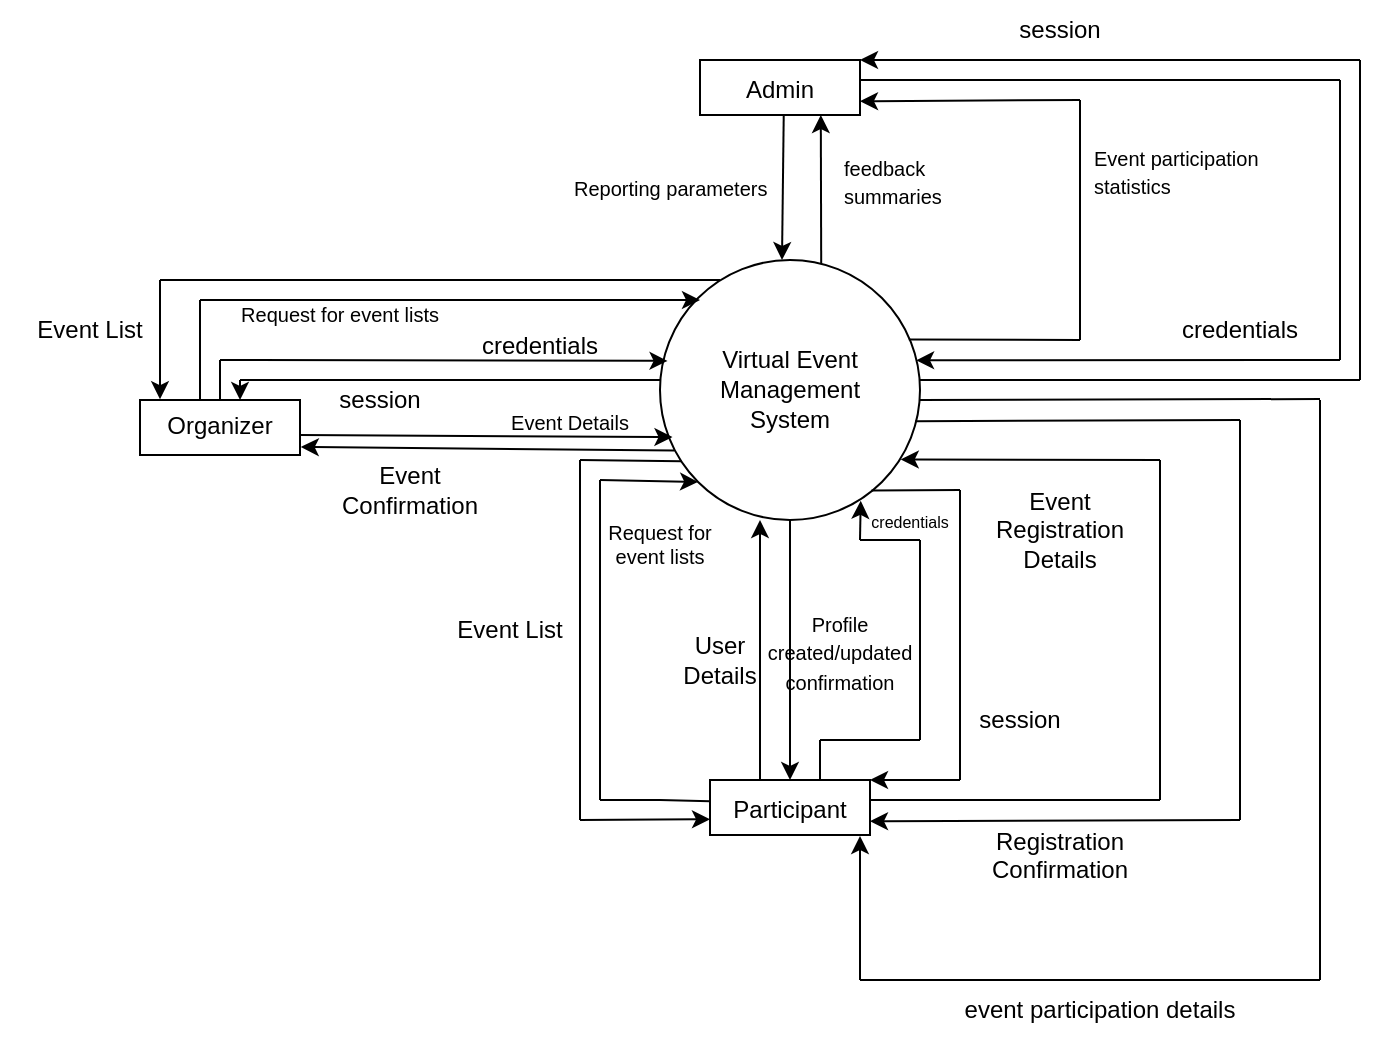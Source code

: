 <mxfile version="24.7.17" pages="2">
  <diagram name="Page-1" id="yUWiJsb1odWKn49dKLG9">
    <mxGraphModel dx="905" dy="597" grid="1" gridSize="10" guides="1" tooltips="1" connect="1" arrows="1" fold="1" page="1" pageScale="1" pageWidth="1100" pageHeight="850" math="0" shadow="0">
      <root>
        <mxCell id="0" />
        <mxCell id="1" parent="0" />
        <mxCell id="c58yYooRlup-3saje_W5-4" value="" style="group" parent="1" vertex="1" connectable="0">
          <mxGeometry x="460" y="240" width="130" height="130" as="geometry" />
        </mxCell>
        <mxCell id="c58yYooRlup-3saje_W5-1" value="&lt;br&gt;&lt;br&gt;&lt;br&gt;&lt;br&gt;&lt;br&gt;&lt;br&gt;&lt;br&gt;&lt;br&gt;&lt;br&gt;&lt;br&gt;&lt;br&gt;&lt;br&gt;&lt;br&gt;&lt;br&gt;&lt;br&gt;&lt;br&gt;&lt;br&gt;&lt;br&gt;&lt;p style=&quot;text-align:center&quot; align=&quot;center&quot; class=&quot;MsoNormal&quot;&gt;&lt;span style=&quot;mso-bidi-font-weight:&lt;br/&gt;normal&quot;&gt;&lt;font size=&quot;1&quot;&gt;&lt;span style=&quot;line-height: 115%; font-size: 12px;&quot; lang=&quot;EN&quot;&gt;&lt;br&gt;&lt;/span&gt;&lt;/font&gt;&lt;/span&gt;&lt;/p&gt;&lt;br&gt;&lt;br&gt;&lt;br&gt;&lt;br&gt;&lt;div&gt;&lt;br/&gt;&lt;/div&gt;" style="ellipse;whiteSpace=wrap;html=1;aspect=fixed;" parent="c58yYooRlup-3saje_W5-4" vertex="1">
          <mxGeometry width="130" height="130" as="geometry" />
        </mxCell>
        <mxCell id="c58yYooRlup-3saje_W5-2" value="&lt;span style=&quot;mso-bidi-font-weight:&lt;br/&gt;normal&quot;&gt;&lt;font size=&quot;1&quot;&gt;&lt;span style=&quot;line-height: 115%; font-size: 12px;&quot; lang=&quot;EN&quot;&gt;Virtual Event&lt;br&gt;Management System&lt;/span&gt;&lt;/font&gt;&lt;/span&gt;" style="text;html=1;align=center;verticalAlign=middle;whiteSpace=wrap;rounded=0;" parent="c58yYooRlup-3saje_W5-4" vertex="1">
          <mxGeometry x="35" y="50" width="60" height="30" as="geometry" />
        </mxCell>
        <mxCell id="78bFOjxCsefDvUHkpxz3-5" value="" style="endArrow=classic;html=1;rounded=0;entryX=0;entryY=1;entryDx=0;entryDy=0;" parent="c58yYooRlup-3saje_W5-4" target="c58yYooRlup-3saje_W5-1" edge="1">
          <mxGeometry width="50" height="50" relative="1" as="geometry">
            <mxPoint x="-30" y="110.03" as="sourcePoint" />
            <mxPoint x="9.23" y="110" as="targetPoint" />
          </mxGeometry>
        </mxCell>
        <mxCell id="J6RAhFslYg77qdTQGYrJ-154" value="" style="endArrow=none;html=1;rounded=0;" edge="1" parent="c58yYooRlup-3saje_W5-4">
          <mxGeometry width="50" height="50" relative="1" as="geometry">
            <mxPoint x="100" y="140" as="sourcePoint" />
            <mxPoint x="130" y="140" as="targetPoint" />
          </mxGeometry>
        </mxCell>
        <mxCell id="J6RAhFslYg77qdTQGYrJ-155" value="" style="endArrow=classic;html=1;rounded=0;entryX=0.772;entryY=0.926;entryDx=0;entryDy=0;entryPerimeter=0;" edge="1" parent="c58yYooRlup-3saje_W5-4" target="c58yYooRlup-3saje_W5-1">
          <mxGeometry width="50" height="50" relative="1" as="geometry">
            <mxPoint x="100" y="140" as="sourcePoint" />
            <mxPoint x="150" y="90" as="targetPoint" />
          </mxGeometry>
        </mxCell>
        <mxCell id="J6RAhFslYg77qdTQGYrJ-157" value="" style="endArrow=none;html=1;rounded=0;exitX=0.813;exitY=0.887;exitDx=0;exitDy=0;exitPerimeter=0;" edge="1" parent="c58yYooRlup-3saje_W5-4" source="c58yYooRlup-3saje_W5-1">
          <mxGeometry width="50" height="50" relative="1" as="geometry">
            <mxPoint x="120" y="114.88" as="sourcePoint" />
            <mxPoint x="150" y="115" as="targetPoint" />
          </mxGeometry>
        </mxCell>
        <mxCell id="c58yYooRlup-3saje_W5-8" value="" style="group" parent="1" vertex="1" connectable="0">
          <mxGeometry x="200" y="310" width="80" height="30" as="geometry" />
        </mxCell>
        <mxCell id="c58yYooRlup-3saje_W5-3" value="" style="rounded=0;whiteSpace=wrap;html=1;" parent="c58yYooRlup-3saje_W5-8" vertex="1">
          <mxGeometry width="80" height="27.5" as="geometry" />
        </mxCell>
        <mxCell id="c58yYooRlup-3saje_W5-7" value="&lt;div&gt;Organizer&lt;/div&gt;" style="text;html=1;align=center;verticalAlign=middle;whiteSpace=wrap;rounded=0;" parent="c58yYooRlup-3saje_W5-8" vertex="1">
          <mxGeometry x="10" y="-2.5" width="60" height="30" as="geometry" />
        </mxCell>
        <mxCell id="c58yYooRlup-3saje_W5-9" value="" style="group" parent="1" vertex="1" connectable="0">
          <mxGeometry x="480" y="140" width="80" height="30" as="geometry" />
        </mxCell>
        <mxCell id="c58yYooRlup-3saje_W5-10" value="" style="rounded=0;whiteSpace=wrap;html=1;" parent="c58yYooRlup-3saje_W5-9" vertex="1">
          <mxGeometry width="80" height="27.5" as="geometry" />
        </mxCell>
        <mxCell id="c58yYooRlup-3saje_W5-11" value="&lt;div&gt;Admin&lt;/div&gt;" style="text;html=1;align=center;verticalAlign=middle;whiteSpace=wrap;rounded=0;" parent="c58yYooRlup-3saje_W5-9" vertex="1">
          <mxGeometry x="10" width="60" height="30" as="geometry" />
        </mxCell>
        <mxCell id="c58yYooRlup-3saje_W5-12" value="" style="group" parent="1" vertex="1" connectable="0">
          <mxGeometry x="485" y="500" width="80" height="30" as="geometry" />
        </mxCell>
        <mxCell id="c58yYooRlup-3saje_W5-13" value="" style="rounded=0;whiteSpace=wrap;html=1;" parent="c58yYooRlup-3saje_W5-12" vertex="1">
          <mxGeometry width="80" height="27.5" as="geometry" />
        </mxCell>
        <mxCell id="c58yYooRlup-3saje_W5-14" value="&lt;div&gt;Participant&lt;/div&gt;" style="text;html=1;align=center;verticalAlign=middle;whiteSpace=wrap;rounded=0;" parent="c58yYooRlup-3saje_W5-12" vertex="1">
          <mxGeometry x="10" width="60" height="30" as="geometry" />
        </mxCell>
        <mxCell id="c58yYooRlup-3saje_W5-18" value="&lt;font style=&quot;font-size: 10px;&quot;&gt;Profile created/updated confirmation&lt;/font&gt;" style="text;html=1;align=center;verticalAlign=middle;whiteSpace=wrap;rounded=0;direction=west;flipV=1;flipH=1;" parent="1" vertex="1">
          <mxGeometry x="520" y="425" width="60" height="22.5" as="geometry" />
        </mxCell>
        <mxCell id="c58yYooRlup-3saje_W5-19" value="&lt;div&gt;User Details&lt;/div&gt;" style="text;html=1;align=center;verticalAlign=middle;whiteSpace=wrap;rounded=0;" parent="1" vertex="1">
          <mxGeometry x="460" y="425" width="60" height="30" as="geometry" />
        </mxCell>
        <mxCell id="c58yYooRlup-3saje_W5-20" value="" style="endArrow=classic;html=1;rounded=0;exitX=0.5;exitY=0;exitDx=0;exitDy=0;" parent="1" edge="1">
          <mxGeometry width="50" height="50" relative="1" as="geometry">
            <mxPoint x="510" y="500" as="sourcePoint" />
            <mxPoint x="510" y="370" as="targetPoint" />
          </mxGeometry>
        </mxCell>
        <mxCell id="c58yYooRlup-3saje_W5-22" value="" style="endArrow=classic;html=1;rounded=0;entryX=0.048;entryY=0.681;entryDx=0;entryDy=0;entryPerimeter=0;" parent="1" edge="1" target="c58yYooRlup-3saje_W5-1">
          <mxGeometry width="50" height="50" relative="1" as="geometry">
            <mxPoint x="280" y="327.5" as="sourcePoint" />
            <mxPoint x="460" y="327.5" as="targetPoint" />
          </mxGeometry>
        </mxCell>
        <mxCell id="c58yYooRlup-3saje_W5-24" value="&lt;font style=&quot;font-size: 10px;&quot;&gt;Event Details&lt;/font&gt;" style="text;html=1;align=center;verticalAlign=middle;whiteSpace=wrap;rounded=0;" parent="1" vertex="1">
          <mxGeometry x="370" y="310" width="90" height="22.5" as="geometry" />
        </mxCell>
        <mxCell id="c58yYooRlup-3saje_W5-25" value="" style="endArrow=classic;html=1;rounded=0;exitX=0.056;exitY=0.733;exitDx=0;exitDy=0;exitPerimeter=0;entryX=1.005;entryY=0.854;entryDx=0;entryDy=0;entryPerimeter=0;" parent="1" source="c58yYooRlup-3saje_W5-1" edge="1" target="c58yYooRlup-3saje_W5-3">
          <mxGeometry width="50" height="50" relative="1" as="geometry">
            <mxPoint x="465.72" y="329.15" as="sourcePoint" />
            <mxPoint x="280" y="327.5" as="targetPoint" />
          </mxGeometry>
        </mxCell>
        <mxCell id="c58yYooRlup-3saje_W5-26" value="Event Confirmation" style="text;html=1;align=center;verticalAlign=middle;whiteSpace=wrap;rounded=0;" parent="1" vertex="1">
          <mxGeometry x="290" y="340" width="90" height="30" as="geometry" />
        </mxCell>
        <mxCell id="c58yYooRlup-3saje_W5-27" value="" style="endArrow=classic;html=1;rounded=0;exitX=0.5;exitY=1;exitDx=0;exitDy=0;entryX=0.5;entryY=0;entryDx=0;entryDy=0;" parent="1" source="c58yYooRlup-3saje_W5-1" target="c58yYooRlup-3saje_W5-14" edge="1">
          <mxGeometry width="50" height="50" relative="1" as="geometry">
            <mxPoint x="530" y="440" as="sourcePoint" />
            <mxPoint x="580" y="390" as="targetPoint" />
          </mxGeometry>
        </mxCell>
        <mxCell id="c58yYooRlup-3saje_W5-32" value="" style="endArrow=none;html=1;rounded=0;" parent="1" edge="1">
          <mxGeometry width="50" height="50" relative="1" as="geometry">
            <mxPoint x="565" y="510" as="sourcePoint" />
            <mxPoint x="710" y="510" as="targetPoint" />
          </mxGeometry>
        </mxCell>
        <mxCell id="c58yYooRlup-3saje_W5-33" value="" style="endArrow=none;html=1;rounded=0;" parent="1" edge="1">
          <mxGeometry width="50" height="50" relative="1" as="geometry">
            <mxPoint x="710" y="510" as="sourcePoint" />
            <mxPoint x="710" y="340" as="targetPoint" />
          </mxGeometry>
        </mxCell>
        <mxCell id="c58yYooRlup-3saje_W5-34" value="" style="endArrow=classic;html=1;rounded=0;entryX=0.926;entryY=0.767;entryDx=0;entryDy=0;entryPerimeter=0;" parent="1" target="c58yYooRlup-3saje_W5-1" edge="1">
          <mxGeometry width="50" height="50" relative="1" as="geometry">
            <mxPoint x="710" y="340" as="sourcePoint" />
            <mxPoint x="760" y="290" as="targetPoint" />
          </mxGeometry>
        </mxCell>
        <mxCell id="c58yYooRlup-3saje_W5-35" value="Event Registration Details" style="text;html=1;align=center;verticalAlign=middle;whiteSpace=wrap;rounded=0;" parent="1" vertex="1">
          <mxGeometry x="630" y="360" width="60" height="30" as="geometry" />
        </mxCell>
        <mxCell id="c58yYooRlup-3saje_W5-40" value="" style="group" parent="1" vertex="1" connectable="0">
          <mxGeometry x="750" y="320" height="200" as="geometry" />
        </mxCell>
        <mxCell id="c58yYooRlup-3saje_W5-37" value="" style="endArrow=none;html=1;rounded=0;exitX=0.982;exitY=0.62;exitDx=0;exitDy=0;exitPerimeter=0;" parent="c58yYooRlup-3saje_W5-40" source="c58yYooRlup-3saje_W5-1" edge="1">
          <mxGeometry width="50" height="50" relative="1" as="geometry">
            <mxPoint x="-160" as="sourcePoint" />
            <mxPoint as="targetPoint" />
          </mxGeometry>
        </mxCell>
        <mxCell id="c58yYooRlup-3saje_W5-38" value="" style="endArrow=none;html=1;rounded=0;" parent="c58yYooRlup-3saje_W5-40" edge="1">
          <mxGeometry width="50" height="50" relative="1" as="geometry">
            <mxPoint as="sourcePoint" />
            <mxPoint y="200" as="targetPoint" />
          </mxGeometry>
        </mxCell>
        <mxCell id="c58yYooRlup-3saje_W5-39" value="" style="endArrow=classic;html=1;rounded=0;entryX=1;entryY=0.75;entryDx=0;entryDy=0;" parent="c58yYooRlup-3saje_W5-40" target="c58yYooRlup-3saje_W5-13" edge="1">
          <mxGeometry width="50" height="50" relative="1" as="geometry">
            <mxPoint y="200" as="sourcePoint" />
            <mxPoint x="50" y="150" as="targetPoint" />
          </mxGeometry>
        </mxCell>
        <mxCell id="c58yYooRlup-3saje_W5-41" value="&lt;div&gt;Registration Confirmation&lt;/div&gt;&lt;div&gt;&lt;br&gt;&lt;/div&gt;" style="text;html=1;align=center;verticalAlign=middle;whiteSpace=wrap;rounded=0;" parent="1" vertex="1">
          <mxGeometry x="630" y="530" width="60" height="30" as="geometry" />
        </mxCell>
        <mxCell id="c58yYooRlup-3saje_W5-43" value="" style="endArrow=none;html=1;rounded=0;exitX=0.982;exitY=0.62;exitDx=0;exitDy=0;exitPerimeter=0;" parent="1" edge="1">
          <mxGeometry width="50" height="50" relative="1" as="geometry">
            <mxPoint x="590" y="310" as="sourcePoint" />
            <mxPoint x="790" y="309.5" as="targetPoint" />
          </mxGeometry>
        </mxCell>
        <mxCell id="c58yYooRlup-3saje_W5-44" value="" style="endArrow=none;html=1;rounded=0;" parent="1" edge="1">
          <mxGeometry width="50" height="50" relative="1" as="geometry">
            <mxPoint x="790" y="600" as="sourcePoint" />
            <mxPoint x="790" y="310" as="targetPoint" />
          </mxGeometry>
        </mxCell>
        <mxCell id="c58yYooRlup-3saje_W5-45" value="" style="endArrow=none;html=1;rounded=0;" parent="1" edge="1">
          <mxGeometry width="50" height="50" relative="1" as="geometry">
            <mxPoint x="560" y="600" as="sourcePoint" />
            <mxPoint x="790" y="600" as="targetPoint" />
          </mxGeometry>
        </mxCell>
        <mxCell id="c58yYooRlup-3saje_W5-47" value="" style="endArrow=classic;html=1;rounded=0;" parent="1" edge="1">
          <mxGeometry width="50" height="50" relative="1" as="geometry">
            <mxPoint x="560" y="600" as="sourcePoint" />
            <mxPoint x="560" y="528" as="targetPoint" />
          </mxGeometry>
        </mxCell>
        <mxCell id="c58yYooRlup-3saje_W5-51" value="event participation details" style="text;html=1;align=center;verticalAlign=middle;whiteSpace=wrap;rounded=0;" parent="1" vertex="1">
          <mxGeometry x="610" y="600" width="140" height="30" as="geometry" />
        </mxCell>
        <mxCell id="c58yYooRlup-3saje_W5-53" value="&lt;font style=&quot;font-size: 10px;&quot;&gt;&lt;span lang=&quot;EN&quot; style=&quot;line-height: 115%;&quot;&gt;Reporting parameters &lt;/span&gt;&lt;/font&gt;" style="text;whiteSpace=wrap;html=1;" parent="1" vertex="1">
          <mxGeometry x="415" y="190" width="110" height="30" as="geometry" />
        </mxCell>
        <mxCell id="c58yYooRlup-3saje_W5-56" value="&lt;font style=&quot;font-size: 10px;&quot;&gt;&lt;span lang=&quot;EN&quot; style=&quot;line-height: 115%;&quot;&gt;feedback summaries&lt;/span&gt;&lt;/font&gt;" style="text;whiteSpace=wrap;html=1;" parent="1" vertex="1">
          <mxGeometry x="550" y="180" width="70" height="50" as="geometry" />
        </mxCell>
        <mxCell id="c58yYooRlup-3saje_W5-59" value="" style="endArrow=classic;html=1;rounded=0;exitX=0.531;exitY=0.932;exitDx=0;exitDy=0;exitPerimeter=0;" parent="1" source="c58yYooRlup-3saje_W5-11" edge="1">
          <mxGeometry width="50" height="50" relative="1" as="geometry">
            <mxPoint x="560" y="200" as="sourcePoint" />
            <mxPoint x="521" y="240" as="targetPoint" />
          </mxGeometry>
        </mxCell>
        <mxCell id="c58yYooRlup-3saje_W5-61" value="" style="endArrow=classic;html=1;rounded=0;entryX=0.84;entryY=0.918;entryDx=0;entryDy=0;entryPerimeter=0;exitX=0.62;exitY=0.014;exitDx=0;exitDy=0;exitPerimeter=0;" parent="1" source="c58yYooRlup-3saje_W5-1" target="c58yYooRlup-3saje_W5-11" edge="1">
          <mxGeometry width="50" height="50" relative="1" as="geometry">
            <mxPoint x="540" y="240" as="sourcePoint" />
            <mxPoint x="540" y="170" as="targetPoint" />
          </mxGeometry>
        </mxCell>
        <mxCell id="c58yYooRlup-3saje_W5-67" value="&lt;font style=&quot;font-size: 10px;&quot;&gt;&lt;span lang=&quot;EN&quot; style=&quot;line-height: 115%;&quot;&gt;Event participation&lt;br&gt;statistics&lt;/span&gt;&lt;/font&gt;" style="text;whiteSpace=wrap;html=1;" parent="1" vertex="1">
          <mxGeometry x="675" y="175" width="85" height="35" as="geometry" />
        </mxCell>
        <mxCell id="JJB0s_iBs2IypwbjsGVL-1" value="" style="group" parent="1" connectable="0" vertex="1">
          <mxGeometry x="670" y="160" height="120" as="geometry" />
        </mxCell>
        <mxCell id="c58yYooRlup-3saje_W5-65" value="" style="endArrow=none;html=1;rounded=0;" parent="JJB0s_iBs2IypwbjsGVL-1" edge="1">
          <mxGeometry width="50" height="50" relative="1" as="geometry">
            <mxPoint y="120" as="sourcePoint" />
            <mxPoint as="targetPoint" />
          </mxGeometry>
        </mxCell>
        <mxCell id="5Npem4B_wxZrPuZL4UlF-2" value="" style="endArrow=none;html=1;rounded=0;exitX=0.957;exitY=0.306;exitDx=0;exitDy=0;exitPerimeter=0;" parent="JJB0s_iBs2IypwbjsGVL-1" source="c58yYooRlup-3saje_W5-1" edge="1">
          <mxGeometry width="50" height="50" relative="1" as="geometry">
            <mxPoint x="-60" y="140" as="sourcePoint" />
            <mxPoint y="120" as="targetPoint" />
          </mxGeometry>
        </mxCell>
        <mxCell id="5Npem4B_wxZrPuZL4UlF-3" value="" style="endArrow=classic;html=1;rounded=0;entryX=1;entryY=0.75;entryDx=0;entryDy=0;" parent="JJB0s_iBs2IypwbjsGVL-1" target="c58yYooRlup-3saje_W5-10" edge="1">
          <mxGeometry width="50" height="50" relative="1" as="geometry">
            <mxPoint as="sourcePoint" />
            <mxPoint x="50" y="-50" as="targetPoint" />
          </mxGeometry>
        </mxCell>
        <mxCell id="iX_OGlHxTPo9EbYRn8sV-2" value="&lt;div style=&quot;font-size: 10px;&quot;&gt;Request for event lists&lt;/div&gt;&lt;div&gt;&lt;br&gt;&lt;/div&gt;" style="text;html=1;align=center;verticalAlign=middle;whiteSpace=wrap;rounded=0;" parent="1" vertex="1">
          <mxGeometry x="230" y="252.5" width="140" height="45" as="geometry" />
        </mxCell>
        <mxCell id="iX_OGlHxTPo9EbYRn8sV-3" value="" style="endArrow=none;html=1;rounded=0;" parent="1" edge="1">
          <mxGeometry width="50" height="50" relative="1" as="geometry">
            <mxPoint x="230" y="310" as="sourcePoint" />
            <mxPoint x="230" y="260" as="targetPoint" />
          </mxGeometry>
        </mxCell>
        <mxCell id="iX_OGlHxTPo9EbYRn8sV-4" value="" style="endArrow=classic;html=1;rounded=0;" parent="1" edge="1">
          <mxGeometry width="50" height="50" relative="1" as="geometry">
            <mxPoint x="230" y="260" as="sourcePoint" />
            <mxPoint x="480" y="260" as="targetPoint" />
          </mxGeometry>
        </mxCell>
        <mxCell id="iX_OGlHxTPo9EbYRn8sV-7" value="" style="endArrow=none;html=1;rounded=0;" parent="1" edge="1">
          <mxGeometry width="50" height="50" relative="1" as="geometry">
            <mxPoint x="210" y="250" as="sourcePoint" />
            <mxPoint x="490" y="250" as="targetPoint" />
          </mxGeometry>
        </mxCell>
        <mxCell id="iX_OGlHxTPo9EbYRn8sV-8" value="" style="endArrow=classic;html=1;rounded=0;entryX=0.125;entryY=-0.015;entryDx=0;entryDy=0;entryPerimeter=0;" parent="1" target="c58yYooRlup-3saje_W5-3" edge="1">
          <mxGeometry width="50" height="50" relative="1" as="geometry">
            <mxPoint x="210" y="250" as="sourcePoint" />
            <mxPoint x="260" y="200" as="targetPoint" />
          </mxGeometry>
        </mxCell>
        <mxCell id="EmX9LABOGlH5GblBXsLG-1" value="Event List" style="text;html=1;align=center;verticalAlign=middle;whiteSpace=wrap;rounded=0;" parent="1" vertex="1">
          <mxGeometry x="130" y="260" width="90" height="30" as="geometry" />
        </mxCell>
        <mxCell id="78bFOjxCsefDvUHkpxz3-1" value="" style="endArrow=none;html=1;rounded=0;entryX=0;entryY=0.75;entryDx=0;entryDy=0;" parent="1" edge="1">
          <mxGeometry width="50" height="50" relative="1" as="geometry">
            <mxPoint x="430" y="510" as="sourcePoint" />
            <mxPoint x="485" y="510.625" as="targetPoint" />
            <Array as="points">
              <mxPoint x="460" y="510" />
            </Array>
          </mxGeometry>
        </mxCell>
        <mxCell id="78bFOjxCsefDvUHkpxz3-4" value="" style="endArrow=none;html=1;rounded=0;" parent="1" edge="1">
          <mxGeometry width="50" height="50" relative="1" as="geometry">
            <mxPoint x="430" y="510" as="sourcePoint" />
            <mxPoint x="430" y="350" as="targetPoint" />
          </mxGeometry>
        </mxCell>
        <mxCell id="78bFOjxCsefDvUHkpxz3-6" value="&lt;div style=&quot;font-size: 10px;&quot;&gt;&lt;font style=&quot;font-size: 10px;&quot;&gt;Request for event lists&lt;/font&gt;&lt;/div&gt;&lt;div style=&quot;font-size: 10px;&quot;&gt;&lt;font style=&quot;font-size: 10px;&quot;&gt;&lt;br&gt;&lt;/font&gt;&lt;/div&gt;" style="text;html=1;align=center;verticalAlign=middle;whiteSpace=wrap;rounded=0;" parent="1" vertex="1">
          <mxGeometry x="420" y="360" width="80" height="55" as="geometry" />
        </mxCell>
        <mxCell id="78bFOjxCsefDvUHkpxz3-9" value="" style="endArrow=classic;html=1;rounded=0;entryX=0;entryY=0.75;entryDx=0;entryDy=0;" parent="1" edge="1">
          <mxGeometry width="50" height="50" relative="1" as="geometry">
            <mxPoint x="420" y="520" as="sourcePoint" />
            <mxPoint x="485" y="519.625" as="targetPoint" />
          </mxGeometry>
        </mxCell>
        <mxCell id="78bFOjxCsefDvUHkpxz3-10" value="" style="endArrow=none;html=1;rounded=0;" parent="1" edge="1">
          <mxGeometry width="50" height="50" relative="1" as="geometry">
            <mxPoint x="420" y="520" as="sourcePoint" />
            <mxPoint x="420" y="340" as="targetPoint" />
          </mxGeometry>
        </mxCell>
        <mxCell id="78bFOjxCsefDvUHkpxz3-12" value="" style="endArrow=none;html=1;rounded=0;entryX=0.083;entryY=0.774;entryDx=0;entryDy=0;entryPerimeter=0;" parent="1" target="c58yYooRlup-3saje_W5-1" edge="1">
          <mxGeometry width="50" height="50" relative="1" as="geometry">
            <mxPoint x="420" y="340" as="sourcePoint" />
            <mxPoint x="470" y="310" as="targetPoint" />
          </mxGeometry>
        </mxCell>
        <mxCell id="78bFOjxCsefDvUHkpxz3-13" value="Event List" style="text;html=1;align=center;verticalAlign=middle;whiteSpace=wrap;rounded=0;" parent="1" vertex="1">
          <mxGeometry x="340" y="410" width="90" height="30" as="geometry" />
        </mxCell>
        <mxCell id="J6RAhFslYg77qdTQGYrJ-1" value="" style="endArrow=none;html=1;rounded=0;" edge="1" parent="1">
          <mxGeometry width="50" height="50" relative="1" as="geometry">
            <mxPoint x="560" y="150" as="sourcePoint" />
            <mxPoint x="800" y="150" as="targetPoint" />
          </mxGeometry>
        </mxCell>
        <mxCell id="J6RAhFslYg77qdTQGYrJ-2" value="" style="endArrow=none;html=1;rounded=0;" edge="1" parent="1">
          <mxGeometry width="50" height="50" relative="1" as="geometry">
            <mxPoint x="800" y="290" as="sourcePoint" />
            <mxPoint x="800" y="150" as="targetPoint" />
          </mxGeometry>
        </mxCell>
        <mxCell id="J6RAhFslYg77qdTQGYrJ-3" value="" style="endArrow=classic;html=1;rounded=0;entryX=0.985;entryY=0.386;entryDx=0;entryDy=0;entryPerimeter=0;" edge="1" parent="1" target="c58yYooRlup-3saje_W5-1">
          <mxGeometry width="50" height="50" relative="1" as="geometry">
            <mxPoint x="800" y="290" as="sourcePoint" />
            <mxPoint x="770" y="260" as="targetPoint" />
          </mxGeometry>
        </mxCell>
        <mxCell id="J6RAhFslYg77qdTQGYrJ-134" value="credentials" style="text;html=1;align=center;verticalAlign=middle;whiteSpace=wrap;rounded=0;" vertex="1" parent="1">
          <mxGeometry x="720" y="260" width="60" height="30" as="geometry" />
        </mxCell>
        <mxCell id="J6RAhFslYg77qdTQGYrJ-135" value="" style="endArrow=none;html=1;rounded=0;" edge="1" parent="1">
          <mxGeometry width="50" height="50" relative="1" as="geometry">
            <mxPoint x="590" y="300" as="sourcePoint" />
            <mxPoint x="810" y="300" as="targetPoint" />
          </mxGeometry>
        </mxCell>
        <mxCell id="J6RAhFslYg77qdTQGYrJ-136" value="" style="endArrow=none;html=1;rounded=0;" edge="1" parent="1">
          <mxGeometry width="50" height="50" relative="1" as="geometry">
            <mxPoint x="810" y="300" as="sourcePoint" />
            <mxPoint x="810" y="140" as="targetPoint" />
          </mxGeometry>
        </mxCell>
        <mxCell id="J6RAhFslYg77qdTQGYrJ-137" value="" style="endArrow=classic;html=1;rounded=0;entryX=1;entryY=0;entryDx=0;entryDy=0;" edge="1" parent="1" target="c58yYooRlup-3saje_W5-10">
          <mxGeometry width="50" height="50" relative="1" as="geometry">
            <mxPoint x="810" y="140" as="sourcePoint" />
            <mxPoint x="860" y="90" as="targetPoint" />
          </mxGeometry>
        </mxCell>
        <mxCell id="J6RAhFslYg77qdTQGYrJ-138" value="session" style="text;html=1;align=center;verticalAlign=middle;whiteSpace=wrap;rounded=0;" vertex="1" parent="1">
          <mxGeometry x="630" y="110" width="60" height="30" as="geometry" />
        </mxCell>
        <mxCell id="J6RAhFslYg77qdTQGYrJ-141" value="" style="endArrow=none;html=1;rounded=0;" edge="1" parent="1">
          <mxGeometry width="50" height="50" relative="1" as="geometry">
            <mxPoint x="240" y="310" as="sourcePoint" />
            <mxPoint x="240" y="290" as="targetPoint" />
          </mxGeometry>
        </mxCell>
        <mxCell id="J6RAhFslYg77qdTQGYrJ-142" value="" style="endArrow=classic;html=1;rounded=0;entryX=0.029;entryY=0.388;entryDx=0;entryDy=0;entryPerimeter=0;" edge="1" parent="1" target="c58yYooRlup-3saje_W5-1">
          <mxGeometry width="50" height="50" relative="1" as="geometry">
            <mxPoint x="240" y="290" as="sourcePoint" />
            <mxPoint x="460" y="290" as="targetPoint" />
          </mxGeometry>
        </mxCell>
        <mxCell id="J6RAhFslYg77qdTQGYrJ-144" value="" style="endArrow=none;html=1;rounded=0;entryX=0;entryY=0.462;entryDx=0;entryDy=0;entryPerimeter=0;" edge="1" parent="1" target="c58yYooRlup-3saje_W5-1">
          <mxGeometry width="50" height="50" relative="1" as="geometry">
            <mxPoint x="250" y="300" as="sourcePoint" />
            <mxPoint x="440" y="290" as="targetPoint" />
            <Array as="points">
              <mxPoint x="400" y="300" />
            </Array>
          </mxGeometry>
        </mxCell>
        <mxCell id="J6RAhFslYg77qdTQGYrJ-146" value="" style="endArrow=classic;html=1;rounded=0;entryX=0.667;entryY=0.083;entryDx=0;entryDy=0;entryPerimeter=0;" edge="1" parent="1" target="c58yYooRlup-3saje_W5-7">
          <mxGeometry width="50" height="50" relative="1" as="geometry">
            <mxPoint x="250" y="300" as="sourcePoint" />
            <mxPoint x="300" y="250" as="targetPoint" />
          </mxGeometry>
        </mxCell>
        <mxCell id="J6RAhFslYg77qdTQGYrJ-147" value="session" style="text;html=1;align=center;verticalAlign=middle;whiteSpace=wrap;rounded=0;" vertex="1" parent="1">
          <mxGeometry x="290" y="300" width="60" height="20" as="geometry" />
        </mxCell>
        <mxCell id="J6RAhFslYg77qdTQGYrJ-149" value="credentials" style="text;html=1;align=center;verticalAlign=middle;whiteSpace=wrap;rounded=0;" vertex="1" parent="1">
          <mxGeometry x="370" y="267.5" width="60" height="30" as="geometry" />
        </mxCell>
        <mxCell id="J6RAhFslYg77qdTQGYrJ-150" value="" style="endArrow=none;html=1;rounded=0;" edge="1" parent="1">
          <mxGeometry width="50" height="50" relative="1" as="geometry">
            <mxPoint x="540" y="500" as="sourcePoint" />
            <mxPoint x="540" y="480" as="targetPoint" />
          </mxGeometry>
        </mxCell>
        <mxCell id="J6RAhFslYg77qdTQGYrJ-151" value="" style="endArrow=none;html=1;rounded=0;" edge="1" parent="1">
          <mxGeometry width="50" height="50" relative="1" as="geometry">
            <mxPoint x="540" y="480" as="sourcePoint" />
            <mxPoint x="590" y="480" as="targetPoint" />
          </mxGeometry>
        </mxCell>
        <mxCell id="J6RAhFslYg77qdTQGYrJ-153" value="" style="endArrow=none;html=1;rounded=0;" edge="1" parent="1">
          <mxGeometry width="50" height="50" relative="1" as="geometry">
            <mxPoint x="590" y="480" as="sourcePoint" />
            <mxPoint x="590" y="380" as="targetPoint" />
          </mxGeometry>
        </mxCell>
        <mxCell id="J6RAhFslYg77qdTQGYrJ-156" value="&lt;font style=&quot;font-size: 8px;&quot;&gt;credentials&lt;/font&gt;" style="text;html=1;align=center;verticalAlign=middle;whiteSpace=wrap;rounded=0;" vertex="1" parent="1">
          <mxGeometry x="560" y="360" width="50" height="20" as="geometry" />
        </mxCell>
        <mxCell id="J6RAhFslYg77qdTQGYrJ-160" value="" style="endArrow=none;html=1;rounded=0;" edge="1" parent="1">
          <mxGeometry width="50" height="50" relative="1" as="geometry">
            <mxPoint x="610" y="500" as="sourcePoint" />
            <mxPoint x="610" y="355" as="targetPoint" />
          </mxGeometry>
        </mxCell>
        <mxCell id="J6RAhFslYg77qdTQGYrJ-161" value="" style="endArrow=classic;html=1;rounded=0;entryX=1;entryY=0;entryDx=0;entryDy=0;" edge="1" parent="1" target="c58yYooRlup-3saje_W5-13">
          <mxGeometry width="50" height="50" relative="1" as="geometry">
            <mxPoint x="610" y="500" as="sourcePoint" />
            <mxPoint x="660" y="450" as="targetPoint" />
          </mxGeometry>
        </mxCell>
        <mxCell id="J6RAhFslYg77qdTQGYrJ-162" value="session" style="text;html=1;align=center;verticalAlign=middle;whiteSpace=wrap;rounded=0;" vertex="1" parent="1">
          <mxGeometry x="610" y="455" width="60" height="30" as="geometry" />
        </mxCell>
      </root>
    </mxGraphModel>
  </diagram>
  <diagram id="4g-uIBbXyLv83esqWf2T" name="Page-2">
    <mxGraphModel dx="2291" dy="785" grid="1" gridSize="10" guides="1" tooltips="1" connect="1" arrows="1" fold="1" page="1" pageScale="1" pageWidth="1100" pageHeight="850" math="0" shadow="0">
      <root>
        <mxCell id="0" />
        <mxCell id="1" parent="0" />
        <mxCell id="McF7rYx9Hz_RNk4GY4Bs-130" value="" style="group" connectable="0" vertex="1" parent="1">
          <mxGeometry x="40" y="340" width="80" height="30" as="geometry" />
        </mxCell>
        <mxCell id="McF7rYx9Hz_RNk4GY4Bs-131" value="" style="rounded=0;whiteSpace=wrap;html=1;" vertex="1" parent="McF7rYx9Hz_RNk4GY4Bs-130">
          <mxGeometry width="80" height="27.5" as="geometry" />
        </mxCell>
        <mxCell id="McF7rYx9Hz_RNk4GY4Bs-132" value="&lt;div&gt;Organizer&lt;/div&gt;" style="text;html=1;align=center;verticalAlign=middle;whiteSpace=wrap;rounded=0;" vertex="1" parent="McF7rYx9Hz_RNk4GY4Bs-130">
          <mxGeometry x="10" width="60" height="30" as="geometry" />
        </mxCell>
        <mxCell id="McF7rYx9Hz_RNk4GY4Bs-133" value="" style="group" connectable="0" vertex="1" parent="1">
          <mxGeometry x="495" y="600.5" width="80" height="30" as="geometry" />
        </mxCell>
        <mxCell id="McF7rYx9Hz_RNk4GY4Bs-134" value="" style="rounded=0;whiteSpace=wrap;html=1;" vertex="1" parent="McF7rYx9Hz_RNk4GY4Bs-133">
          <mxGeometry width="80" height="27.5" as="geometry" />
        </mxCell>
        <mxCell id="McF7rYx9Hz_RNk4GY4Bs-135" value="&lt;div&gt;Participant&lt;/div&gt;" style="text;html=1;align=center;verticalAlign=middle;whiteSpace=wrap;rounded=0;" vertex="1" parent="McF7rYx9Hz_RNk4GY4Bs-133">
          <mxGeometry x="10" width="60" height="30" as="geometry" />
        </mxCell>
        <mxCell id="McF7rYx9Hz_RNk4GY4Bs-136" value="&lt;font style=&quot;font-size: 10px;&quot;&gt;Profile created/updated confirmation&lt;/font&gt;" style="text;html=1;align=center;verticalAlign=middle;whiteSpace=wrap;rounded=0;" vertex="1" parent="1">
          <mxGeometry x="540" y="525.5" width="80" height="30" as="geometry" />
        </mxCell>
        <mxCell id="McF7rYx9Hz_RNk4GY4Bs-137" value="&lt;div&gt;User Details&lt;/div&gt;" style="text;html=1;align=center;verticalAlign=middle;whiteSpace=wrap;rounded=0;" vertex="1" parent="1">
          <mxGeometry x="450" y="525.5" width="60" height="30" as="geometry" />
        </mxCell>
        <mxCell id="McF7rYx9Hz_RNk4GY4Bs-138" value="" style="endArrow=classic;html=1;rounded=0;exitX=0.5;exitY=0;exitDx=0;exitDy=0;" edge="1" parent="1">
          <mxGeometry width="50" height="50" relative="1" as="geometry">
            <mxPoint x="520" y="600.5" as="sourcePoint" />
            <mxPoint x="520" y="470.5" as="targetPoint" />
          </mxGeometry>
        </mxCell>
        <mxCell id="McF7rYx9Hz_RNk4GY4Bs-139" value="" style="endArrow=classic;html=1;rounded=0;" edge="1" parent="1">
          <mxGeometry width="50" height="50" relative="1" as="geometry">
            <mxPoint x="120" y="350" as="sourcePoint" />
            <mxPoint x="300" y="350" as="targetPoint" />
          </mxGeometry>
        </mxCell>
        <mxCell id="McF7rYx9Hz_RNk4GY4Bs-140" value="Event Details" style="text;html=1;align=center;verticalAlign=middle;whiteSpace=wrap;rounded=0;" vertex="1" parent="1">
          <mxGeometry x="170" y="310" width="90" height="30" as="geometry" />
        </mxCell>
        <mxCell id="McF7rYx9Hz_RNk4GY4Bs-141" value="" style="endArrow=classic;html=1;rounded=0;exitX=0.023;exitY=0.567;exitDx=0;exitDy=0;exitPerimeter=0;" edge="1" parent="1" source="McF7rYx9Hz_RNk4GY4Bs-159">
          <mxGeometry width="50" height="50" relative="1" as="geometry">
            <mxPoint x="200" y="360" as="sourcePoint" />
            <mxPoint x="120" y="360" as="targetPoint" />
          </mxGeometry>
        </mxCell>
        <mxCell id="McF7rYx9Hz_RNk4GY4Bs-142" value="Event Confirmation" style="text;html=1;align=center;verticalAlign=middle;whiteSpace=wrap;rounded=0;" vertex="1" parent="1">
          <mxGeometry x="170" y="370" width="90" height="30" as="geometry" />
        </mxCell>
        <mxCell id="McF7rYx9Hz_RNk4GY4Bs-143" value="" style="endArrow=classic;html=1;rounded=0;exitX=0.5;exitY=1;exitDx=0;exitDy=0;entryX=0.5;entryY=0;entryDx=0;entryDy=0;" edge="1" parent="1" target="McF7rYx9Hz_RNk4GY4Bs-135">
          <mxGeometry width="50" height="50" relative="1" as="geometry">
            <mxPoint x="535" y="470.5" as="sourcePoint" />
            <mxPoint x="590" y="490.5" as="targetPoint" />
          </mxGeometry>
        </mxCell>
        <mxCell id="McF7rYx9Hz_RNk4GY4Bs-144" value="" style="endArrow=none;html=1;rounded=0;" edge="1" parent="1">
          <mxGeometry width="50" height="50" relative="1" as="geometry">
            <mxPoint x="575" y="610.5" as="sourcePoint" />
            <mxPoint x="720" y="610.5" as="targetPoint" />
          </mxGeometry>
        </mxCell>
        <mxCell id="McF7rYx9Hz_RNk4GY4Bs-145" value="" style="endArrow=none;html=1;rounded=0;" edge="1" parent="1">
          <mxGeometry width="50" height="50" relative="1" as="geometry">
            <mxPoint x="720" y="610.5" as="sourcePoint" />
            <mxPoint x="720" y="440.5" as="targetPoint" />
          </mxGeometry>
        </mxCell>
        <mxCell id="McF7rYx9Hz_RNk4GY4Bs-146" value="" style="endArrow=classic;html=1;rounded=0;" edge="1" parent="1">
          <mxGeometry width="50" height="50" relative="1" as="geometry">
            <mxPoint x="720" y="440.5" as="sourcePoint" />
            <mxPoint x="690" y="440" as="targetPoint" />
          </mxGeometry>
        </mxCell>
        <mxCell id="McF7rYx9Hz_RNk4GY4Bs-147" value="Event Registration Details" style="text;html=1;align=center;verticalAlign=middle;whiteSpace=wrap;rounded=0;" vertex="1" parent="1">
          <mxGeometry x="650" y="495.5" width="60" height="30" as="geometry" />
        </mxCell>
        <mxCell id="McF7rYx9Hz_RNk4GY4Bs-148" value="" style="group" connectable="0" vertex="1" parent="1">
          <mxGeometry x="770" y="430" height="190.5" as="geometry" />
        </mxCell>
        <mxCell id="McF7rYx9Hz_RNk4GY4Bs-149" value="" style="endArrow=none;html=1;rounded=0;exitX=1;exitY=0.5;exitDx=0;exitDy=0;" edge="1" parent="McF7rYx9Hz_RNk4GY4Bs-148" source="McF7rYx9Hz_RNk4GY4Bs-181">
          <mxGeometry width="50" height="50" relative="1" as="geometry">
            <mxPoint x="-30" y="0.476" as="sourcePoint" />
            <mxPoint as="targetPoint" />
          </mxGeometry>
        </mxCell>
        <mxCell id="McF7rYx9Hz_RNk4GY4Bs-150" value="" style="endArrow=none;html=1;rounded=0;" edge="1" parent="McF7rYx9Hz_RNk4GY4Bs-148">
          <mxGeometry width="50" height="50" relative="1" as="geometry">
            <mxPoint as="sourcePoint" />
            <mxPoint y="190.5" as="targetPoint" />
          </mxGeometry>
        </mxCell>
        <mxCell id="McF7rYx9Hz_RNk4GY4Bs-151" value="" style="endArrow=classic;html=1;rounded=0;entryX=1;entryY=0.75;entryDx=0;entryDy=0;" edge="1" parent="McF7rYx9Hz_RNk4GY4Bs-148" target="McF7rYx9Hz_RNk4GY4Bs-134">
          <mxGeometry width="50" height="50" relative="1" as="geometry">
            <mxPoint y="190.5" as="sourcePoint" />
            <mxPoint x="50" y="142.875" as="targetPoint" />
          </mxGeometry>
        </mxCell>
        <mxCell id="McF7rYx9Hz_RNk4GY4Bs-152" value="&lt;div&gt;Registration Confirmation&lt;/div&gt;&lt;div&gt;&lt;br&gt;&lt;/div&gt;" style="text;html=1;align=center;verticalAlign=middle;whiteSpace=wrap;rounded=0;" vertex="1" parent="1">
          <mxGeometry x="640" y="630.5" width="60" height="30" as="geometry" />
        </mxCell>
        <mxCell id="McF7rYx9Hz_RNk4GY4Bs-153" value="" style="endArrow=none;html=1;rounded=0;exitX=0.92;exitY=0.248;exitDx=0;exitDy=0;exitPerimeter=0;" edge="1" parent="1" source="McF7rYx9Hz_RNk4GY4Bs-181">
          <mxGeometry width="50" height="50" relative="1" as="geometry">
            <mxPoint x="730" y="410" as="sourcePoint" />
            <mxPoint x="800" y="410" as="targetPoint" />
          </mxGeometry>
        </mxCell>
        <mxCell id="McF7rYx9Hz_RNk4GY4Bs-154" value="" style="endArrow=none;html=1;rounded=0;" edge="1" parent="1">
          <mxGeometry width="50" height="50" relative="1" as="geometry">
            <mxPoint x="800" y="700.5" as="sourcePoint" />
            <mxPoint x="800" y="410.5" as="targetPoint" />
          </mxGeometry>
        </mxCell>
        <mxCell id="McF7rYx9Hz_RNk4GY4Bs-155" value="" style="endArrow=none;html=1;rounded=0;" edge="1" parent="1">
          <mxGeometry width="50" height="50" relative="1" as="geometry">
            <mxPoint x="570" y="700.5" as="sourcePoint" />
            <mxPoint x="800" y="700.5" as="targetPoint" />
          </mxGeometry>
        </mxCell>
        <mxCell id="McF7rYx9Hz_RNk4GY4Bs-156" value="" style="endArrow=classic;html=1;rounded=0;" edge="1" parent="1">
          <mxGeometry width="50" height="50" relative="1" as="geometry">
            <mxPoint x="570" y="700.5" as="sourcePoint" />
            <mxPoint x="570" y="628.5" as="targetPoint" />
          </mxGeometry>
        </mxCell>
        <mxCell id="McF7rYx9Hz_RNk4GY4Bs-157" value="event participation details" style="text;html=1;align=center;verticalAlign=middle;whiteSpace=wrap;rounded=0;" vertex="1" parent="1">
          <mxGeometry x="617.5" y="710.5" width="180" height="30" as="geometry" />
        </mxCell>
        <mxCell id="McF7rYx9Hz_RNk4GY4Bs-158" value="" style="group" connectable="0" vertex="1" parent="1">
          <mxGeometry x="300" y="315" width="80" height="80" as="geometry" />
        </mxCell>
        <mxCell id="McF7rYx9Hz_RNk4GY4Bs-159" value="Event Creation" style="ellipse;whiteSpace=wrap;html=1;aspect=fixed;" vertex="1" parent="McF7rYx9Hz_RNk4GY4Bs-158">
          <mxGeometry width="80" height="80" as="geometry" />
        </mxCell>
        <mxCell id="McF7rYx9Hz_RNk4GY4Bs-160" value="" style="endArrow=none;html=1;rounded=0;exitX=0.109;exitY=0.185;exitDx=0;exitDy=0;exitPerimeter=0;entryX=0.894;entryY=0.188;entryDx=0;entryDy=0;entryPerimeter=0;" edge="1" parent="McF7rYx9Hz_RNk4GY4Bs-158" source="McF7rYx9Hz_RNk4GY4Bs-159" target="McF7rYx9Hz_RNk4GY4Bs-159">
          <mxGeometry width="50" height="50" relative="1" as="geometry">
            <mxPoint x="10" y="15" as="sourcePoint" />
            <mxPoint x="70" y="15" as="targetPoint" />
          </mxGeometry>
        </mxCell>
        <mxCell id="McF7rYx9Hz_RNk4GY4Bs-161" value="" style="endArrow=none;html=1;rounded=0;entryX=0.5;entryY=1;entryDx=0;entryDy=0;" edge="1" parent="1" target="McF7rYx9Hz_RNk4GY4Bs-159">
          <mxGeometry width="50" height="50" relative="1" as="geometry">
            <mxPoint x="340" y="570" as="sourcePoint" />
            <mxPoint x="340" y="400" as="targetPoint" />
          </mxGeometry>
        </mxCell>
        <mxCell id="McF7rYx9Hz_RNk4GY4Bs-162" value="" style="endArrow=none;html=1;rounded=0;" edge="1" parent="1">
          <mxGeometry width="50" height="50" relative="1" as="geometry">
            <mxPoint x="240" y="570" as="sourcePoint" />
            <mxPoint x="340" y="570" as="targetPoint" />
          </mxGeometry>
        </mxCell>
        <mxCell id="McF7rYx9Hz_RNk4GY4Bs-163" value="" style="endArrow=classic;html=1;rounded=0;entryX=0.837;entryY=0.013;entryDx=0;entryDy=0;entryPerimeter=0;" edge="1" parent="1" target="McF7rYx9Hz_RNk4GY4Bs-171">
          <mxGeometry width="50" height="50" relative="1" as="geometry">
            <mxPoint x="240" y="570" as="sourcePoint" />
            <mxPoint x="290" y="520" as="targetPoint" />
          </mxGeometry>
        </mxCell>
        <mxCell id="McF7rYx9Hz_RNk4GY4Bs-164" value="Event Details" style="text;html=1;align=center;verticalAlign=middle;whiteSpace=wrap;rounded=0;" vertex="1" parent="1">
          <mxGeometry x="240" y="450" width="90" height="30" as="geometry" />
        </mxCell>
        <mxCell id="McF7rYx9Hz_RNk4GY4Bs-165" value="" style="group" connectable="0" vertex="1" parent="1">
          <mxGeometry x="490" y="390" width="80" height="80" as="geometry" />
        </mxCell>
        <mxCell id="McF7rYx9Hz_RNk4GY4Bs-166" value="User Profile Management" style="ellipse;whiteSpace=wrap;html=1;aspect=fixed;" vertex="1" parent="McF7rYx9Hz_RNk4GY4Bs-165">
          <mxGeometry width="80" height="80" as="geometry" />
        </mxCell>
        <mxCell id="McF7rYx9Hz_RNk4GY4Bs-167" value="" style="endArrow=none;html=1;rounded=0;exitX=0.109;exitY=0.185;exitDx=0;exitDy=0;exitPerimeter=0;entryX=0.894;entryY=0.188;entryDx=0;entryDy=0;entryPerimeter=0;" edge="1" parent="McF7rYx9Hz_RNk4GY4Bs-165" source="McF7rYx9Hz_RNk4GY4Bs-166" target="McF7rYx9Hz_RNk4GY4Bs-166">
          <mxGeometry width="50" height="50" relative="1" as="geometry">
            <mxPoint x="10" y="15" as="sourcePoint" />
            <mxPoint x="70" y="15" as="targetPoint" />
          </mxGeometry>
        </mxCell>
        <mxCell id="McF7rYx9Hz_RNk4GY4Bs-168" value="" style="group" connectable="0" vertex="1" parent="1">
          <mxGeometry x="170" y="600" width="100" height="30" as="geometry" />
        </mxCell>
        <mxCell id="McF7rYx9Hz_RNk4GY4Bs-169" value="" style="endArrow=none;html=1;rounded=0;" edge="1" parent="McF7rYx9Hz_RNk4GY4Bs-168">
          <mxGeometry width="50" height="50" relative="1" as="geometry">
            <mxPoint as="sourcePoint" />
            <mxPoint x="100" as="targetPoint" />
          </mxGeometry>
        </mxCell>
        <mxCell id="McF7rYx9Hz_RNk4GY4Bs-170" value="" style="endArrow=none;html=1;rounded=0;" edge="1" parent="McF7rYx9Hz_RNk4GY4Bs-168">
          <mxGeometry width="50" height="50" relative="1" as="geometry">
            <mxPoint y="30" as="sourcePoint" />
            <mxPoint x="100" y="30" as="targetPoint" />
          </mxGeometry>
        </mxCell>
        <mxCell id="McF7rYx9Hz_RNk4GY4Bs-171" value="Events" style="text;html=1;align=center;verticalAlign=middle;resizable=0;points=[];autosize=1;strokeColor=none;fillColor=none;" vertex="1" parent="McF7rYx9Hz_RNk4GY4Bs-168">
          <mxGeometry x="20" width="60" height="30" as="geometry" />
        </mxCell>
        <mxCell id="McF7rYx9Hz_RNk4GY4Bs-172" value="" style="group" connectable="0" vertex="1" parent="1">
          <mxGeometry x="280" y="140" width="100" height="30" as="geometry" />
        </mxCell>
        <mxCell id="McF7rYx9Hz_RNk4GY4Bs-173" value="" style="endArrow=none;html=1;rounded=0;" edge="1" parent="McF7rYx9Hz_RNk4GY4Bs-172">
          <mxGeometry width="50" height="50" relative="1" as="geometry">
            <mxPoint as="sourcePoint" />
            <mxPoint x="100" as="targetPoint" />
          </mxGeometry>
        </mxCell>
        <mxCell id="McF7rYx9Hz_RNk4GY4Bs-174" value="" style="endArrow=none;html=1;rounded=0;" edge="1" parent="McF7rYx9Hz_RNk4GY4Bs-172">
          <mxGeometry width="50" height="50" relative="1" as="geometry">
            <mxPoint y="30" as="sourcePoint" />
            <mxPoint x="100" y="30" as="targetPoint" />
          </mxGeometry>
        </mxCell>
        <mxCell id="McF7rYx9Hz_RNk4GY4Bs-175" value="Users" style="text;html=1;align=center;verticalAlign=middle;resizable=0;points=[];autosize=1;strokeColor=none;fillColor=none;" vertex="1" parent="McF7rYx9Hz_RNk4GY4Bs-172">
          <mxGeometry x="25" width="50" height="30" as="geometry" />
        </mxCell>
        <mxCell id="McF7rYx9Hz_RNk4GY4Bs-176" value="" style="endArrow=classic;html=1;rounded=0;entryX=0.469;entryY=0.995;entryDx=0;entryDy=0;entryPerimeter=0;" edge="1" parent="1" target="McF7rYx9Hz_RNk4GY4Bs-175">
          <mxGeometry width="50" height="50" relative="1" as="geometry">
            <mxPoint x="330" y="280" as="sourcePoint" />
            <mxPoint x="360" y="180" as="targetPoint" />
          </mxGeometry>
        </mxCell>
        <mxCell id="McF7rYx9Hz_RNk4GY4Bs-177" value="" style="endArrow=none;html=1;rounded=0;" edge="1" parent="1">
          <mxGeometry width="50" height="50" relative="1" as="geometry">
            <mxPoint x="330" y="280" as="sourcePoint" />
            <mxPoint x="510" y="280" as="targetPoint" />
          </mxGeometry>
        </mxCell>
        <mxCell id="McF7rYx9Hz_RNk4GY4Bs-178" value="" style="endArrow=none;html=1;rounded=0;exitX=0.253;exitY=0.077;exitDx=0;exitDy=0;exitPerimeter=0;" edge="1" parent="1" source="McF7rYx9Hz_RNk4GY4Bs-166">
          <mxGeometry width="50" height="50" relative="1" as="geometry">
            <mxPoint x="470" y="360" as="sourcePoint" />
            <mxPoint x="510" y="280" as="targetPoint" />
          </mxGeometry>
        </mxCell>
        <mxCell id="McF7rYx9Hz_RNk4GY4Bs-179" value="&lt;div&gt;User Details&lt;/div&gt;" style="text;html=1;align=center;verticalAlign=middle;whiteSpace=wrap;rounded=0;" vertex="1" parent="1">
          <mxGeometry x="430" y="300" width="60" height="30" as="geometry" />
        </mxCell>
        <mxCell id="McF7rYx9Hz_RNk4GY4Bs-180" value="" style="group" connectable="0" vertex="1" parent="1">
          <mxGeometry x="610" y="390" width="80" height="80" as="geometry" />
        </mxCell>
        <mxCell id="McF7rYx9Hz_RNk4GY4Bs-181" value="Event Registration" style="ellipse;whiteSpace=wrap;html=1;aspect=fixed;" vertex="1" parent="McF7rYx9Hz_RNk4GY4Bs-180">
          <mxGeometry width="80" height="80" as="geometry" />
        </mxCell>
        <mxCell id="McF7rYx9Hz_RNk4GY4Bs-182" value="" style="endArrow=none;html=1;rounded=0;exitX=0.109;exitY=0.185;exitDx=0;exitDy=0;exitPerimeter=0;entryX=0.894;entryY=0.188;entryDx=0;entryDy=0;entryPerimeter=0;" edge="1" parent="McF7rYx9Hz_RNk4GY4Bs-180" source="McF7rYx9Hz_RNk4GY4Bs-181" target="McF7rYx9Hz_RNk4GY4Bs-181">
          <mxGeometry width="50" height="50" relative="1" as="geometry">
            <mxPoint x="10" y="15" as="sourcePoint" />
            <mxPoint x="70" y="15" as="targetPoint" />
          </mxGeometry>
        </mxCell>
        <mxCell id="McF7rYx9Hz_RNk4GY4Bs-183" value="" style="endArrow=none;html=1;rounded=0;" edge="1" parent="1">
          <mxGeometry width="50" height="50" relative="1" as="geometry">
            <mxPoint x="920" y="340" as="sourcePoint" />
            <mxPoint x="650" y="340" as="targetPoint" />
          </mxGeometry>
        </mxCell>
        <mxCell id="McF7rYx9Hz_RNk4GY4Bs-184" value="" style="endArrow=none;html=1;rounded=0;" edge="1" parent="1">
          <mxGeometry width="50" height="50" relative="1" as="geometry">
            <mxPoint x="650" y="390" as="sourcePoint" />
            <mxPoint x="650" y="340" as="targetPoint" />
          </mxGeometry>
        </mxCell>
        <mxCell id="McF7rYx9Hz_RNk4GY4Bs-185" value="" style="endArrow=classic;html=1;rounded=0;" edge="1" parent="1">
          <mxGeometry width="50" height="50" relative="1" as="geometry">
            <mxPoint x="920" y="340" as="sourcePoint" />
            <mxPoint x="920" y="280" as="targetPoint" />
          </mxGeometry>
        </mxCell>
        <mxCell id="McF7rYx9Hz_RNk4GY4Bs-186" value="" style="group" connectable="0" vertex="1" parent="1">
          <mxGeometry x="839.997" y="250" width="170.003" height="30" as="geometry" />
        </mxCell>
        <mxCell id="McF7rYx9Hz_RNk4GY4Bs-187" value="" style="endArrow=none;html=1;rounded=0;" edge="1" parent="McF7rYx9Hz_RNk4GY4Bs-186">
          <mxGeometry width="50" height="50" relative="1" as="geometry">
            <mxPoint x="0.003" as="sourcePoint" />
            <mxPoint x="170.003" as="targetPoint" />
          </mxGeometry>
        </mxCell>
        <mxCell id="McF7rYx9Hz_RNk4GY4Bs-188" value="" style="endArrow=none;html=1;rounded=0;" edge="1" parent="McF7rYx9Hz_RNk4GY4Bs-186">
          <mxGeometry width="50" height="50" relative="1" as="geometry">
            <mxPoint x="0.003" y="30" as="sourcePoint" />
            <mxPoint x="170.003" y="30" as="targetPoint" />
          </mxGeometry>
        </mxCell>
        <mxCell id="McF7rYx9Hz_RNk4GY4Bs-189" value="Registered Event Details" style="text;html=1;align=center;verticalAlign=middle;resizable=0;points=[];autosize=1;strokeColor=none;fillColor=none;" vertex="1" parent="McF7rYx9Hz_RNk4GY4Bs-186">
          <mxGeometry width="160" height="30" as="geometry" />
        </mxCell>
        <mxCell id="McF7rYx9Hz_RNk4GY4Bs-190" value="" style="group" connectable="0" vertex="1" parent="1">
          <mxGeometry x="572.5" y="40" width="80" height="30" as="geometry" />
        </mxCell>
        <mxCell id="McF7rYx9Hz_RNk4GY4Bs-191" value="" style="rounded=0;whiteSpace=wrap;html=1;" vertex="1" parent="McF7rYx9Hz_RNk4GY4Bs-190">
          <mxGeometry width="80" height="27.5" as="geometry" />
        </mxCell>
        <mxCell id="McF7rYx9Hz_RNk4GY4Bs-192" value="&lt;div&gt;Admin&lt;/div&gt;" style="text;html=1;align=center;verticalAlign=middle;whiteSpace=wrap;rounded=0;" vertex="1" parent="McF7rYx9Hz_RNk4GY4Bs-190">
          <mxGeometry x="10" width="60" height="30" as="geometry" />
        </mxCell>
        <mxCell id="McF7rYx9Hz_RNk4GY4Bs-193" value="&lt;font style=&quot;font-size: 10px;&quot;&gt;&lt;span lang=&quot;EN&quot; style=&quot;line-height: 115%;&quot;&gt;Reporting parameters &lt;/span&gt;&lt;/font&gt;" style="text;whiteSpace=wrap;html=1;" vertex="1" parent="1">
          <mxGeometry x="507.5" y="90" width="110" height="30" as="geometry" />
        </mxCell>
        <mxCell id="McF7rYx9Hz_RNk4GY4Bs-194" value="&lt;font style=&quot;font-size: 10px;&quot;&gt;&lt;span lang=&quot;EN&quot; style=&quot;line-height: 115%;&quot;&gt;feedback summaries&lt;/span&gt;&lt;/font&gt;" style="text;whiteSpace=wrap;html=1;" vertex="1" parent="1">
          <mxGeometry x="642.5" y="80" width="70" height="50" as="geometry" />
        </mxCell>
        <mxCell id="McF7rYx9Hz_RNk4GY4Bs-195" value="" style="endArrow=classic;html=1;rounded=0;exitX=0.531;exitY=0.932;exitDx=0;exitDy=0;exitPerimeter=0;entryX=0.423;entryY=0.015;entryDx=0;entryDy=0;entryPerimeter=0;" edge="1" parent="1" source="McF7rYx9Hz_RNk4GY4Bs-192" target="McF7rYx9Hz_RNk4GY4Bs-203">
          <mxGeometry width="50" height="50" relative="1" as="geometry">
            <mxPoint x="652.5" y="100" as="sourcePoint" />
            <mxPoint x="613.5" y="140" as="targetPoint" />
          </mxGeometry>
        </mxCell>
        <mxCell id="McF7rYx9Hz_RNk4GY4Bs-196" value="" style="endArrow=classic;html=1;rounded=0;entryX=0.84;entryY=0.918;entryDx=0;entryDy=0;entryPerimeter=0;exitX=0.667;exitY=0.045;exitDx=0;exitDy=0;exitPerimeter=0;" edge="1" parent="1" source="McF7rYx9Hz_RNk4GY4Bs-203" target="McF7rYx9Hz_RNk4GY4Bs-192">
          <mxGeometry width="50" height="50" relative="1" as="geometry">
            <mxPoint x="633.5" y="142" as="sourcePoint" />
            <mxPoint x="632.5" y="70" as="targetPoint" />
          </mxGeometry>
        </mxCell>
        <mxCell id="McF7rYx9Hz_RNk4GY4Bs-197" value="&lt;font style=&quot;font-size: 10px;&quot;&gt;&lt;span lang=&quot;EN&quot; style=&quot;line-height: 115%;&quot;&gt;Event participation&lt;br&gt;statistics&lt;/span&gt;&lt;/font&gt;" style="text;whiteSpace=wrap;html=1;" vertex="1" parent="1">
          <mxGeometry x="767.5" y="75" width="85" height="35" as="geometry" />
        </mxCell>
        <mxCell id="McF7rYx9Hz_RNk4GY4Bs-198" value="" style="group" connectable="0" vertex="1" parent="1">
          <mxGeometry x="762.5" y="60" height="120" as="geometry" />
        </mxCell>
        <mxCell id="McF7rYx9Hz_RNk4GY4Bs-199" value="" style="endArrow=none;html=1;rounded=0;" edge="1" parent="McF7rYx9Hz_RNk4GY4Bs-198">
          <mxGeometry width="50" height="50" relative="1" as="geometry">
            <mxPoint y="120" as="sourcePoint" />
            <mxPoint as="targetPoint" />
          </mxGeometry>
        </mxCell>
        <mxCell id="McF7rYx9Hz_RNk4GY4Bs-200" value="" style="endArrow=none;html=1;rounded=0;exitX=0.956;exitY=0.263;exitDx=0;exitDy=0;exitPerimeter=0;" edge="1" parent="McF7rYx9Hz_RNk4GY4Bs-198" source="McF7rYx9Hz_RNk4GY4Bs-203">
          <mxGeometry width="50" height="50" relative="1" as="geometry">
            <mxPoint x="-62.5" y="120" as="sourcePoint" />
            <mxPoint y="120" as="targetPoint" />
          </mxGeometry>
        </mxCell>
        <mxCell id="McF7rYx9Hz_RNk4GY4Bs-201" value="" style="endArrow=classic;html=1;rounded=0;entryX=1;entryY=0.75;entryDx=0;entryDy=0;" edge="1" parent="McF7rYx9Hz_RNk4GY4Bs-198" target="McF7rYx9Hz_RNk4GY4Bs-191">
          <mxGeometry width="50" height="50" relative="1" as="geometry">
            <mxPoint as="sourcePoint" />
            <mxPoint x="50" y="-50" as="targetPoint" />
          </mxGeometry>
        </mxCell>
        <mxCell id="McF7rYx9Hz_RNk4GY4Bs-202" value="" style="group" connectable="0" vertex="1" parent="1">
          <mxGeometry x="580" y="160" width="80" height="80" as="geometry" />
        </mxCell>
        <mxCell id="McF7rYx9Hz_RNk4GY4Bs-203" value="&lt;font style=&quot;font-size: 11px;&quot;&gt;Report/Feedback Management&lt;/font&gt;" style="ellipse;whiteSpace=wrap;html=1;aspect=fixed;" vertex="1" parent="McF7rYx9Hz_RNk4GY4Bs-202">
          <mxGeometry width="80" height="80" as="geometry" />
        </mxCell>
        <mxCell id="McF7rYx9Hz_RNk4GY4Bs-204" value="" style="endArrow=none;html=1;rounded=0;exitX=0.109;exitY=0.185;exitDx=0;exitDy=0;exitPerimeter=0;entryX=0.894;entryY=0.188;entryDx=0;entryDy=0;entryPerimeter=0;" edge="1" parent="McF7rYx9Hz_RNk4GY4Bs-202" source="McF7rYx9Hz_RNk4GY4Bs-203" target="McF7rYx9Hz_RNk4GY4Bs-203">
          <mxGeometry width="50" height="50" relative="1" as="geometry">
            <mxPoint x="10" y="15" as="sourcePoint" />
            <mxPoint x="70" y="15" as="targetPoint" />
          </mxGeometry>
        </mxCell>
        <mxCell id="McF7rYx9Hz_RNk4GY4Bs-205" value="" style="endArrow=none;html=1;rounded=0;exitX=0.688;exitY=0;exitDx=0;exitDy=0;exitPerimeter=0;" edge="1" parent="1" source="McF7rYx9Hz_RNk4GY4Bs-189">
          <mxGeometry width="50" height="50" relative="1" as="geometry">
            <mxPoint x="900" y="210" as="sourcePoint" />
            <mxPoint x="950" y="210" as="targetPoint" />
          </mxGeometry>
        </mxCell>
        <mxCell id="McF7rYx9Hz_RNk4GY4Bs-206" value="" style="endArrow=none;html=1;rounded=0;" edge="1" parent="1">
          <mxGeometry width="50" height="50" relative="1" as="geometry">
            <mxPoint x="870" y="210" as="sourcePoint" />
            <mxPoint x="950" y="210" as="targetPoint" />
          </mxGeometry>
        </mxCell>
        <mxCell id="McF7rYx9Hz_RNk4GY4Bs-207" value="" style="endArrow=classic;html=1;rounded=0;entryX=0.98;entryY=0.403;entryDx=0;entryDy=0;entryPerimeter=0;" edge="1" parent="1">
          <mxGeometry width="50" height="50" relative="1" as="geometry">
            <mxPoint x="880" y="210" as="sourcePoint" />
            <mxPoint x="656.7" y="212.24" as="targetPoint" />
          </mxGeometry>
        </mxCell>
        <mxCell id="McF7rYx9Hz_RNk4GY4Bs-208" value="" style="endArrow=none;html=1;rounded=0;" edge="1" parent="1">
          <mxGeometry width="50" height="50" relative="1" as="geometry">
            <mxPoint x="370" y="190" as="sourcePoint" />
            <mxPoint x="470" y="190" as="targetPoint" />
          </mxGeometry>
        </mxCell>
        <mxCell id="McF7rYx9Hz_RNk4GY4Bs-209" value="" style="endArrow=classic;html=1;rounded=0;entryX=0.043;entryY=0.383;entryDx=0;entryDy=0;entryPerimeter=0;" edge="1" parent="1" target="McF7rYx9Hz_RNk4GY4Bs-203">
          <mxGeometry width="50" height="50" relative="1" as="geometry">
            <mxPoint x="470" y="190" as="sourcePoint" />
            <mxPoint x="520" y="140" as="targetPoint" />
          </mxGeometry>
        </mxCell>
        <mxCell id="McF7rYx9Hz_RNk4GY4Bs-210" value="" style="endArrow=none;html=1;rounded=0;" edge="1" parent="1">
          <mxGeometry width="50" height="50" relative="1" as="geometry">
            <mxPoint x="370" y="190" as="sourcePoint" />
            <mxPoint x="370" y="170" as="targetPoint" />
          </mxGeometry>
        </mxCell>
        <mxCell id="McF7rYx9Hz_RNk4GY4Bs-211" value="" style="group" connectable="0" vertex="1" parent="1">
          <mxGeometry x="290.13" y="690" width="80" height="80" as="geometry" />
        </mxCell>
        <mxCell id="McF7rYx9Hz_RNk4GY4Bs-212" value="Query Events" style="ellipse;whiteSpace=wrap;html=1;aspect=fixed;" vertex="1" parent="McF7rYx9Hz_RNk4GY4Bs-211">
          <mxGeometry width="80" height="80" as="geometry" />
        </mxCell>
        <mxCell id="McF7rYx9Hz_RNk4GY4Bs-213" value="" style="endArrow=none;html=1;rounded=0;exitX=0.109;exitY=0.185;exitDx=0;exitDy=0;exitPerimeter=0;entryX=0.894;entryY=0.188;entryDx=0;entryDy=0;entryPerimeter=0;" edge="1" parent="McF7rYx9Hz_RNk4GY4Bs-211" source="McF7rYx9Hz_RNk4GY4Bs-212" target="McF7rYx9Hz_RNk4GY4Bs-212">
          <mxGeometry width="50" height="50" relative="1" as="geometry">
            <mxPoint x="10" y="15" as="sourcePoint" />
            <mxPoint x="70" y="15" as="targetPoint" />
          </mxGeometry>
        </mxCell>
        <mxCell id="McF7rYx9Hz_RNk4GY4Bs-214" value="" style="endArrow=classic;html=1;rounded=0;" edge="1" parent="1">
          <mxGeometry width="50" height="50" relative="1" as="geometry">
            <mxPoint x="80" y="720" as="sourcePoint" />
            <mxPoint x="290.13" y="720" as="targetPoint" />
          </mxGeometry>
        </mxCell>
        <mxCell id="McF7rYx9Hz_RNk4GY4Bs-215" value="" style="endArrow=classic;html=1;rounded=0;entryX=1;entryY=0.5;entryDx=0;entryDy=0;" edge="1" parent="1" target="McF7rYx9Hz_RNk4GY4Bs-212">
          <mxGeometry width="50" height="50" relative="1" as="geometry">
            <mxPoint x="530" y="730" as="sourcePoint" />
            <mxPoint x="490.13" y="680.5" as="targetPoint" />
          </mxGeometry>
        </mxCell>
        <mxCell id="McF7rYx9Hz_RNk4GY4Bs-216" value="" style="endArrow=none;html=1;rounded=0;entryX=0.5;entryY=1;entryDx=0;entryDy=0;" edge="1" parent="1" target="McF7rYx9Hz_RNk4GY4Bs-131">
          <mxGeometry width="50" height="50" relative="1" as="geometry">
            <mxPoint x="80" y="720" as="sourcePoint" />
            <mxPoint x="115" y="390" as="targetPoint" />
          </mxGeometry>
        </mxCell>
        <mxCell id="McF7rYx9Hz_RNk4GY4Bs-217" value="" style="endArrow=none;html=1;rounded=0;entryX=0.42;entryY=0.92;entryDx=0;entryDy=0;entryPerimeter=0;" edge="1" parent="1" target="McF7rYx9Hz_RNk4GY4Bs-135">
          <mxGeometry width="50" height="50" relative="1" as="geometry">
            <mxPoint x="530" y="730" as="sourcePoint" />
            <mxPoint x="530" y="630" as="targetPoint" />
          </mxGeometry>
        </mxCell>
        <mxCell id="McF7rYx9Hz_RNk4GY4Bs-218" value="" style="endArrow=none;html=1;rounded=0;" edge="1" parent="1">
          <mxGeometry width="50" height="50" relative="1" as="geometry">
            <mxPoint x="260" y="700" as="sourcePoint" />
            <mxPoint x="260" y="630" as="targetPoint" />
          </mxGeometry>
        </mxCell>
        <mxCell id="McF7rYx9Hz_RNk4GY4Bs-219" value="" style="endArrow=classic;html=1;rounded=0;entryX=0.428;entryY=0;entryDx=0;entryDy=0;entryPerimeter=0;" edge="1" parent="1">
          <mxGeometry width="50" height="50" relative="1" as="geometry">
            <mxPoint x="260" y="700" as="sourcePoint" />
            <mxPoint x="304.37" y="700" as="targetPoint" />
          </mxGeometry>
        </mxCell>
        <mxCell id="McF7rYx9Hz_RNk4GY4Bs-220" value="Event List" style="text;html=1;align=center;verticalAlign=middle;whiteSpace=wrap;rounded=0;" vertex="1" parent="1">
          <mxGeometry x="250" y="650" width="90" height="30" as="geometry" />
        </mxCell>
        <mxCell id="McF7rYx9Hz_RNk4GY4Bs-221" value="&lt;div&gt;Request for event lists&lt;/div&gt;&lt;div&gt;&lt;br&gt;&lt;/div&gt;" style="text;html=1;align=center;verticalAlign=middle;whiteSpace=wrap;rounded=0;" vertex="1" parent="1">
          <mxGeometry x="70" y="450" width="90" height="55" as="geometry" />
        </mxCell>
        <mxCell id="McF7rYx9Hz_RNk4GY4Bs-222" value="&lt;div&gt;Request for event lists&lt;/div&gt;&lt;div&gt;&lt;br&gt;&lt;/div&gt;" style="text;html=1;align=center;verticalAlign=middle;whiteSpace=wrap;rounded=0;" vertex="1" parent="1">
          <mxGeometry x="417.5" y="730" width="90" height="55" as="geometry" />
        </mxCell>
        <mxCell id="McF7rYx9Hz_RNk4GY4Bs-223" value="" style="endArrow=none;html=1;rounded=0;entryX=0.095;entryY=0.239;entryDx=0;entryDy=0;entryPerimeter=0;" edge="1" parent="1" target="McF7rYx9Hz_RNk4GY4Bs-212">
          <mxGeometry width="50" height="50" relative="1" as="geometry">
            <mxPoint x="180" y="709" as="sourcePoint" />
            <mxPoint x="270" y="680" as="targetPoint" />
          </mxGeometry>
        </mxCell>
        <mxCell id="McF7rYx9Hz_RNk4GY4Bs-224" value="" style="endArrow=classic;html=1;rounded=0;" edge="1" parent="1">
          <mxGeometry width="50" height="50" relative="1" as="geometry">
            <mxPoint x="180" y="711" as="sourcePoint" />
            <mxPoint x="180" y="630" as="targetPoint" />
          </mxGeometry>
        </mxCell>
        <mxCell id="McF7rYx9Hz_RNk4GY4Bs-225" value="Event Query" style="text;html=1;align=center;verticalAlign=middle;whiteSpace=wrap;rounded=0;" vertex="1" parent="1">
          <mxGeometry x="180" y="650" width="60" height="30" as="geometry" />
        </mxCell>
        <mxCell id="McF7rYx9Hz_RNk4GY4Bs-226" value="" style="endArrow=none;html=1;rounded=0;entryX=0;entryY=0.5;entryDx=0;entryDy=0;" edge="1" parent="1" target="McF7rYx9Hz_RNk4GY4Bs-212">
          <mxGeometry width="50" height="50" relative="1" as="geometry">
            <mxPoint x="50" y="730" as="sourcePoint" />
            <mxPoint x="210" y="735" as="targetPoint" />
          </mxGeometry>
        </mxCell>
        <mxCell id="McF7rYx9Hz_RNk4GY4Bs-227" value="" style="endArrow=classic;html=1;rounded=0;entryX=0.132;entryY=1.017;entryDx=0;entryDy=0;entryPerimeter=0;" edge="1" parent="1" target="McF7rYx9Hz_RNk4GY4Bs-131">
          <mxGeometry width="50" height="50" relative="1" as="geometry">
            <mxPoint x="50" y="730" as="sourcePoint" />
            <mxPoint x="50" y="370" as="targetPoint" />
          </mxGeometry>
        </mxCell>
        <mxCell id="McF7rYx9Hz_RNk4GY4Bs-228" value="" style="endArrow=none;html=1;rounded=0;exitX=0.981;exitY=0.372;exitDx=0;exitDy=0;exitPerimeter=0;" edge="1" parent="1" source="McF7rYx9Hz_RNk4GY4Bs-212">
          <mxGeometry width="50" height="50" relative="1" as="geometry">
            <mxPoint x="370" y="720" as="sourcePoint" />
            <mxPoint x="520" y="720" as="targetPoint" />
          </mxGeometry>
        </mxCell>
        <mxCell id="McF7rYx9Hz_RNk4GY4Bs-229" value="" style="endArrow=classic;html=1;rounded=0;entryX=0.299;entryY=1.004;entryDx=0;entryDy=0;entryPerimeter=0;" edge="1" parent="1" target="McF7rYx9Hz_RNk4GY4Bs-134">
          <mxGeometry width="50" height="50" relative="1" as="geometry">
            <mxPoint x="520" y="720" as="sourcePoint" />
            <mxPoint x="520" y="660" as="targetPoint" />
          </mxGeometry>
        </mxCell>
        <mxCell id="McF7rYx9Hz_RNk4GY4Bs-230" value="Event List" style="text;html=1;align=center;verticalAlign=middle;whiteSpace=wrap;rounded=0;" vertex="1" parent="1">
          <mxGeometry x="-30" y="405" width="90" height="30" as="geometry" />
        </mxCell>
        <mxCell id="McF7rYx9Hz_RNk4GY4Bs-231" value="Event List" style="text;html=1;align=center;verticalAlign=middle;whiteSpace=wrap;rounded=0;" vertex="1" parent="1">
          <mxGeometry x="390" y="690" width="90" height="30" as="geometry" />
        </mxCell>
        <mxCell id="McF7rYx9Hz_RNk4GY4Bs-232" value="" style="group" connectable="0" vertex="1" parent="1">
          <mxGeometry x="-10" y="130" width="80" height="80" as="geometry" />
        </mxCell>
        <mxCell id="McF7rYx9Hz_RNk4GY4Bs-233" value="Authenticate" style="ellipse;whiteSpace=wrap;html=1;aspect=fixed;" vertex="1" parent="McF7rYx9Hz_RNk4GY4Bs-232">
          <mxGeometry width="80" height="80" as="geometry" />
        </mxCell>
        <mxCell id="McF7rYx9Hz_RNk4GY4Bs-234" value="" style="endArrow=none;html=1;rounded=0;exitX=0.109;exitY=0.185;exitDx=0;exitDy=0;exitPerimeter=0;entryX=0.894;entryY=0.188;entryDx=0;entryDy=0;entryPerimeter=0;" edge="1" parent="McF7rYx9Hz_RNk4GY4Bs-232" source="McF7rYx9Hz_RNk4GY4Bs-233" target="McF7rYx9Hz_RNk4GY4Bs-233">
          <mxGeometry width="50" height="50" relative="1" as="geometry">
            <mxPoint x="10" y="15" as="sourcePoint" />
            <mxPoint x="70" y="15" as="targetPoint" />
          </mxGeometry>
        </mxCell>
        <mxCell id="McF7rYx9Hz_RNk4GY4Bs-235" value="" style="endArrow=none;html=1;rounded=0;entryX=0;entryY=0.5;entryDx=0;entryDy=0;" edge="1" parent="1">
          <mxGeometry width="50" height="50" relative="1" as="geometry">
            <mxPoint x="30" y="60.25" as="sourcePoint" />
            <mxPoint x="572.5" y="60" as="targetPoint" />
          </mxGeometry>
        </mxCell>
        <mxCell id="McF7rYx9Hz_RNk4GY4Bs-236" value="" style="endArrow=classic;html=1;rounded=0;entryX=0.5;entryY=0;entryDx=0;entryDy=0;" edge="1" parent="1" target="McF7rYx9Hz_RNk4GY4Bs-233">
          <mxGeometry width="50" height="50" relative="1" as="geometry">
            <mxPoint x="30" y="60" as="sourcePoint" />
            <mxPoint x="80" as="targetPoint" />
          </mxGeometry>
        </mxCell>
        <mxCell id="McF7rYx9Hz_RNk4GY4Bs-237" value="credentials" style="text;html=1;align=center;verticalAlign=middle;resizable=0;points=[];autosize=1;strokeColor=none;fillColor=none;" vertex="1" parent="1">
          <mxGeometry x="240" y="60" width="80" height="30" as="geometry" />
        </mxCell>
        <mxCell id="McF7rYx9Hz_RNk4GY4Bs-238" value="" style="endArrow=none;html=1;rounded=0;exitX=0.253;exitY=0.064;exitDx=0;exitDy=0;exitPerimeter=0;" edge="1" parent="1" source="McF7rYx9Hz_RNk4GY4Bs-233">
          <mxGeometry width="50" height="50" relative="1" as="geometry">
            <mxPoint x="10" y="130" as="sourcePoint" />
            <mxPoint x="10" y="50" as="targetPoint" />
          </mxGeometry>
        </mxCell>
        <mxCell id="McF7rYx9Hz_RNk4GY4Bs-239" value="" style="endArrow=classic;html=1;rounded=0;" edge="1" parent="1">
          <mxGeometry width="50" height="50" relative="1" as="geometry">
            <mxPoint x="10" y="50" as="sourcePoint" />
            <mxPoint x="570" y="50" as="targetPoint" />
          </mxGeometry>
        </mxCell>
        <mxCell id="McF7rYx9Hz_RNk4GY4Bs-240" value="session" style="text;html=1;align=center;verticalAlign=middle;resizable=0;points=[];autosize=1;strokeColor=none;fillColor=none;" vertex="1" parent="1">
          <mxGeometry x="240" y="20" width="60" height="30" as="geometry" />
        </mxCell>
        <mxCell id="McF7rYx9Hz_RNk4GY4Bs-241" value="" style="endArrow=classic;html=1;rounded=0;" edge="1" parent="1">
          <mxGeometry width="50" height="50" relative="1" as="geometry">
            <mxPoint x="30" y="290" as="sourcePoint" />
            <mxPoint x="30" y="210" as="targetPoint" />
          </mxGeometry>
        </mxCell>
        <mxCell id="McF7rYx9Hz_RNk4GY4Bs-242" value="" style="endArrow=none;html=1;rounded=0;" edge="1" parent="1">
          <mxGeometry width="50" height="50" relative="1" as="geometry">
            <mxPoint x="30" y="290" as="sourcePoint" />
            <mxPoint x="60" y="290" as="targetPoint" />
          </mxGeometry>
        </mxCell>
        <mxCell id="McF7rYx9Hz_RNk4GY4Bs-243" value="" style="endArrow=none;html=1;rounded=0;" edge="1" parent="1">
          <mxGeometry width="50" height="50" relative="1" as="geometry">
            <mxPoint x="60" y="340" as="sourcePoint" />
            <mxPoint x="60" y="290" as="targetPoint" />
          </mxGeometry>
        </mxCell>
        <mxCell id="McF7rYx9Hz_RNk4GY4Bs-244" value="credentials" style="text;html=1;align=center;verticalAlign=middle;resizable=0;points=[];autosize=1;strokeColor=none;fillColor=none;" vertex="1" parent="1">
          <mxGeometry x="-50" y="240" width="80" height="30" as="geometry" />
        </mxCell>
        <mxCell id="McF7rYx9Hz_RNk4GY4Bs-245" value="" style="endArrow=none;html=1;rounded=0;entryX=0.733;entryY=0.948;entryDx=0;entryDy=0;entryPerimeter=0;" edge="1" parent="1" target="McF7rYx9Hz_RNk4GY4Bs-233">
          <mxGeometry width="50" height="50" relative="1" as="geometry">
            <mxPoint x="50" y="270" as="sourcePoint" />
            <mxPoint x="100" y="220" as="targetPoint" />
          </mxGeometry>
        </mxCell>
        <mxCell id="McF7rYx9Hz_RNk4GY4Bs-246" value="" style="endArrow=none;html=1;rounded=0;" edge="1" parent="1">
          <mxGeometry width="50" height="50" relative="1" as="geometry">
            <mxPoint x="50" y="270" as="sourcePoint" />
            <mxPoint x="90" y="270" as="targetPoint" />
          </mxGeometry>
        </mxCell>
        <mxCell id="McF7rYx9Hz_RNk4GY4Bs-247" value="" style="endArrow=classic;html=1;rounded=0;entryX=0.667;entryY=0;entryDx=0;entryDy=0;entryPerimeter=0;" edge="1" parent="1" target="McF7rYx9Hz_RNk4GY4Bs-132">
          <mxGeometry width="50" height="50" relative="1" as="geometry">
            <mxPoint x="90" y="270" as="sourcePoint" />
            <mxPoint x="140" y="220" as="targetPoint" />
          </mxGeometry>
        </mxCell>
        <mxCell id="McF7rYx9Hz_RNk4GY4Bs-248" value="session" style="text;html=1;align=center;verticalAlign=middle;resizable=0;points=[];autosize=1;strokeColor=none;fillColor=none;" vertex="1" parent="1">
          <mxGeometry x="50" y="220" width="60" height="30" as="geometry" />
        </mxCell>
        <mxCell id="McF7rYx9Hz_RNk4GY4Bs-249" value="" style="endArrow=none;html=1;rounded=0;entryX=0.589;entryY=0.92;entryDx=0;entryDy=0;entryPerimeter=0;" edge="1" parent="1" target="McF7rYx9Hz_RNk4GY4Bs-135">
          <mxGeometry width="50" height="50" relative="1" as="geometry">
            <mxPoint x="540" y="792.05" as="sourcePoint" />
            <mxPoint x="540.02" y="630" as="targetPoint" />
          </mxGeometry>
        </mxCell>
        <mxCell id="McF7rYx9Hz_RNk4GY4Bs-250" value="" style="endArrow=none;html=1;rounded=0;" edge="1" parent="1">
          <mxGeometry width="50" height="50" relative="1" as="geometry">
            <mxPoint x="-102.353" y="790" as="sourcePoint" />
            <mxPoint x="540" y="790" as="targetPoint" />
          </mxGeometry>
        </mxCell>
        <mxCell id="McF7rYx9Hz_RNk4GY4Bs-251" value="" style="endArrow=none;html=1;rounded=0;" edge="1" parent="1">
          <mxGeometry width="50" height="50" relative="1" as="geometry">
            <mxPoint x="-100" y="790" as="sourcePoint" />
            <mxPoint x="-100" y="200" as="targetPoint" />
          </mxGeometry>
        </mxCell>
        <mxCell id="McF7rYx9Hz_RNk4GY4Bs-252" value="" style="endArrow=classic;html=1;rounded=0;entryX=0.165;entryY=0.872;entryDx=0;entryDy=0;entryPerimeter=0;" edge="1" parent="1" target="McF7rYx9Hz_RNk4GY4Bs-233">
          <mxGeometry width="50" height="50" relative="1" as="geometry">
            <mxPoint x="-100" y="200" as="sourcePoint" />
            <mxPoint y="200" as="targetPoint" />
          </mxGeometry>
        </mxCell>
        <mxCell id="McF7rYx9Hz_RNk4GY4Bs-253" value="" style="endArrow=none;html=1;rounded=0;entryX=0;entryY=0.5;entryDx=0;entryDy=0;" edge="1" parent="1" target="McF7rYx9Hz_RNk4GY4Bs-233">
          <mxGeometry width="50" height="50" relative="1" as="geometry">
            <mxPoint x="-130" y="170" as="sourcePoint" />
            <mxPoint x="-50" y="120" as="targetPoint" />
          </mxGeometry>
        </mxCell>
        <mxCell id="McF7rYx9Hz_RNk4GY4Bs-254" value="" style="endArrow=none;html=1;rounded=0;" edge="1" parent="1">
          <mxGeometry width="50" height="50" relative="1" as="geometry">
            <mxPoint x="-130" y="810" as="sourcePoint" />
            <mxPoint x="-130" y="170" as="targetPoint" />
          </mxGeometry>
        </mxCell>
        <mxCell id="McF7rYx9Hz_RNk4GY4Bs-255" value="" style="endArrow=none;html=1;rounded=0;" edge="1" parent="1">
          <mxGeometry width="50" height="50" relative="1" as="geometry">
            <mxPoint x="-130" y="810" as="sourcePoint" />
            <mxPoint x="550" y="810" as="targetPoint" />
          </mxGeometry>
        </mxCell>
        <mxCell id="McF7rYx9Hz_RNk4GY4Bs-256" value="" style="endArrow=classic;html=1;rounded=0;entryX=0.756;entryY=0.932;entryDx=0;entryDy=0;entryPerimeter=0;" edge="1" parent="1" target="McF7rYx9Hz_RNk4GY4Bs-135">
          <mxGeometry width="50" height="50" relative="1" as="geometry">
            <mxPoint x="550" y="810" as="sourcePoint" />
            <mxPoint x="600" y="760" as="targetPoint" />
          </mxGeometry>
        </mxCell>
        <mxCell id="McF7rYx9Hz_RNk4GY4Bs-257" value="credentials" style="text;html=1;align=center;verticalAlign=middle;resizable=0;points=[];autosize=1;strokeColor=none;fillColor=none;" vertex="1" parent="1">
          <mxGeometry x="-100" y="350" width="80" height="30" as="geometry" />
        </mxCell>
        <mxCell id="McF7rYx9Hz_RNk4GY4Bs-258" value="session" style="text;html=1;align=center;verticalAlign=middle;resizable=0;points=[];autosize=1;strokeColor=none;fillColor=none;" vertex="1" parent="1">
          <mxGeometry x="-190" y="260" width="60" height="30" as="geometry" />
        </mxCell>
        <mxCell id="lH9-CxYpWuOLmKfijzjf-1" value="" style="endArrow=none;html=1;rounded=0;" edge="1" parent="1">
          <mxGeometry width="50" height="50" relative="1" as="geometry">
            <mxPoint x="860" as="sourcePoint" />
            <mxPoint x="1000" as="targetPoint" />
          </mxGeometry>
        </mxCell>
        <mxCell id="lH9-CxYpWuOLmKfijzjf-2" value="" style="endArrow=none;html=1;rounded=0;" edge="1" parent="1">
          <mxGeometry width="50" height="50" relative="1" as="geometry">
            <mxPoint x="860" y="30.0" as="sourcePoint" />
            <mxPoint x="1000" y="30.0" as="targetPoint" />
          </mxGeometry>
        </mxCell>
        <mxCell id="lH9-CxYpWuOLmKfijzjf-3" value="Report db" style="text;html=1;align=center;verticalAlign=middle;whiteSpace=wrap;rounded=0;" vertex="1" parent="1">
          <mxGeometry x="895" width="60" height="30" as="geometry" />
        </mxCell>
        <mxCell id="lH9-CxYpWuOLmKfijzjf-6" value="" style="endArrow=none;html=1;rounded=0;" edge="1" parent="1">
          <mxGeometry width="50" height="50" relative="1" as="geometry">
            <mxPoint x="930" y="200" as="sourcePoint" />
            <mxPoint x="930" y="30" as="targetPoint" />
          </mxGeometry>
        </mxCell>
        <mxCell id="lH9-CxYpWuOLmKfijzjf-7" value="" style="endArrow=classic;html=1;rounded=0;entryX=1;entryY=0.5;entryDx=0;entryDy=0;" edge="1" parent="1" target="McF7rYx9Hz_RNk4GY4Bs-203">
          <mxGeometry width="50" height="50" relative="1" as="geometry">
            <mxPoint x="930" y="200" as="sourcePoint" />
            <mxPoint x="980" y="140" as="targetPoint" />
          </mxGeometry>
        </mxCell>
        <mxCell id="lH9-CxYpWuOLmKfijzjf-8" value="Queried Reports" style="text;html=1;align=center;verticalAlign=middle;whiteSpace=wrap;rounded=0;" vertex="1" parent="1">
          <mxGeometry x="930" y="110" width="60" height="30" as="geometry" />
        </mxCell>
        <mxCell id="lH9-CxYpWuOLmKfijzjf-9" value="" style="endArrow=none;html=1;rounded=0;exitX=0.982;exitY=0.375;exitDx=0;exitDy=0;exitPerimeter=0;" edge="1" parent="1" source="McF7rYx9Hz_RNk4GY4Bs-203">
          <mxGeometry width="50" height="50" relative="1" as="geometry">
            <mxPoint x="660" y="190" as="sourcePoint" />
            <mxPoint x="920" y="190" as="targetPoint" />
          </mxGeometry>
        </mxCell>
        <mxCell id="lH9-CxYpWuOLmKfijzjf-10" value="" style="endArrow=classic;html=1;rounded=0;entryX=0.417;entryY=0.967;entryDx=0;entryDy=0;entryPerimeter=0;" edge="1" parent="1" target="lH9-CxYpWuOLmKfijzjf-3">
          <mxGeometry width="50" height="50" relative="1" as="geometry">
            <mxPoint x="920" y="190" as="sourcePoint" />
            <mxPoint x="970" y="140" as="targetPoint" />
          </mxGeometry>
        </mxCell>
        <mxCell id="lH9-CxYpWuOLmKfijzjf-12" value="Admin Reports" style="text;html=1;align=center;verticalAlign=middle;whiteSpace=wrap;rounded=0;" vertex="1" parent="1">
          <mxGeometry x="860" y="50" width="60" height="30" as="geometry" />
        </mxCell>
        <mxCell id="lH9-CxYpWuOLmKfijzjf-13" value="Event Registered Details" style="text;html=1;align=center;verticalAlign=middle;whiteSpace=wrap;rounded=0;" vertex="1" parent="1">
          <mxGeometry x="720" y="300" width="60" height="30" as="geometry" />
        </mxCell>
        <mxCell id="lH9-CxYpWuOLmKfijzjf-14" value="Event Registered Details" style="text;html=1;align=center;verticalAlign=middle;whiteSpace=wrap;rounded=0;" vertex="1" parent="1">
          <mxGeometry x="955" y="210" width="60" height="30" as="geometry" />
        </mxCell>
        <mxCell id="lH9-CxYpWuOLmKfijzjf-15" value="&lt;div&gt;User Details&lt;/div&gt;" style="text;html=1;align=center;verticalAlign=middle;whiteSpace=wrap;rounded=0;" vertex="1" parent="1">
          <mxGeometry x="460" y="200" width="60" height="30" as="geometry" />
        </mxCell>
      </root>
    </mxGraphModel>
  </diagram>
</mxfile>
